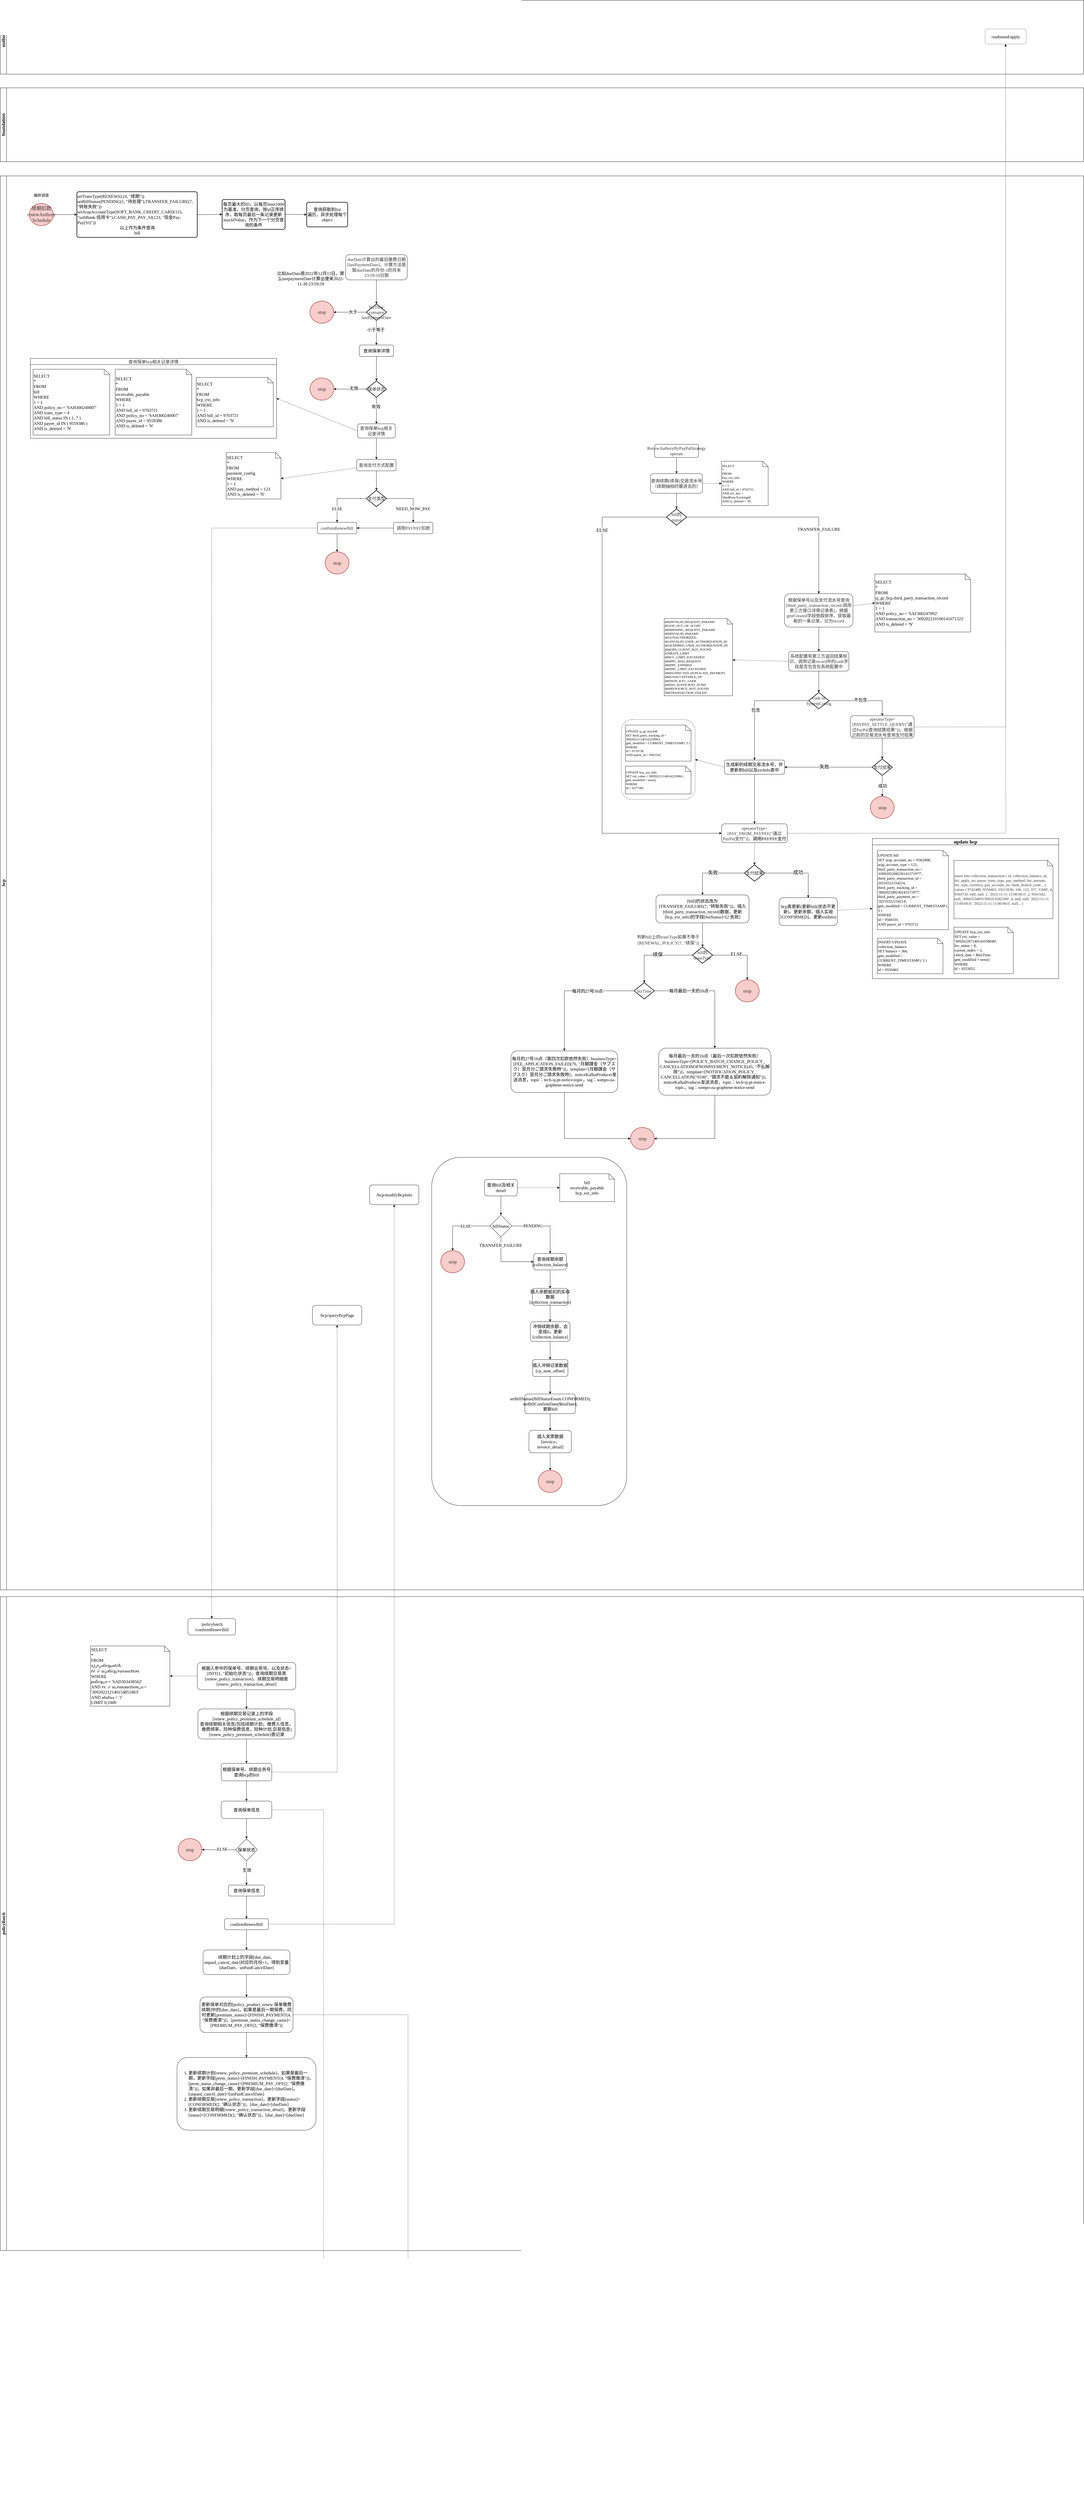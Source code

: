 <mxfile version="20.5.3" type="embed"><diagram name="Page-1" id="c7558073-3199-34d8-9f00-42111426c3f3"><mxGraphModel dx="1379" dy="752" grid="1" gridSize="10" guides="1" tooltips="1" connect="1" arrows="1" fold="1" page="1" pageScale="1" pageWidth="826" pageHeight="1169" background="none" math="0" shadow="0"><root><mxCell id="0"/><mxCell id="1" parent="0"/><UserObject label="bcp" id="98"><mxCell style="swimlane;horizontal=0;html=1;fontFamily=Lucida Console;verticalAlign=middle;fontSize=16;align=center;whiteSpace=wrap;" parent="1" vertex="1"><mxGeometry x="20" y="762" width="3960" height="5168" as="geometry"/></mxCell></UserObject><mxCell id="485" value="" style="rounded=1;whiteSpace=wrap;html=1;fontFamily=Lucida Console;fontSize=16;" vertex="1" parent="98"><mxGeometry x="1577" y="3587" width="713" height="1273" as="geometry"/></mxCell><mxCell id="226" style="edgeStyle=orthogonalEdgeStyle;rounded=0;orthogonalLoop=1;jettySize=auto;html=1;entryX=0;entryY=0.5;entryDx=0;entryDy=0;" parent="98" source="222" target="225" edge="1"><mxGeometry relative="1" as="geometry"/></mxCell><mxCell id="222" value="&lt;div class=&quot;mind-clipboard&quot; style=&quot;font-size: 16px;&quot;&gt;setTransType(RENEWAL(4, &quot;续期&quot;))&lt;div style=&quot;font-size: 16px;&quot;&gt;setBillStatus(PENDING(1, &quot;待处理&quot;),TRANSFER_FAILURE(7, &quot;转账失败&quot;))&lt;br style=&quot;font-size: 16px;&quot;&gt;&lt;/div&gt;&lt;div style=&quot;font-size: 16px;&quot;&gt;setArapAccountType(SOFT_BANK_CREDIT_CARD(115, &quot;softBank-信用卡&quot;),CASH_PAY_PAY_SJ(123, &quot;现金Pay-Pay(SJ)&quot;))&lt;br style=&quot;font-size: 16px;&quot;&gt;&lt;/div&gt;&lt;div style=&quot;text-align: center; font-size: 16px;&quot;&gt;以上作为条件查询&lt;/div&gt;&lt;div style=&quot;text-align: center; font-size: 16px;&quot;&gt;bill&lt;/div&gt;&lt;/div&gt;" style="rounded=1;whiteSpace=wrap;html=1;absoluteArcSize=1;arcSize=14;strokeWidth=2;fontFamily=Lucida Console;align=left;fontSize=16;" parent="98" vertex="1"><mxGeometry x="280" y="57.81" width="440" height="166.87" as="geometry"/></mxCell><mxCell id="224" value="&lt;span style=&quot;color: rgb(16, 18, 20); font-family: &amp;quot;PingFang SC&amp;quot;, &amp;quot;Segoe UI&amp;quot;, Arial, &amp;quot;Microsoft YaHei&amp;quot;, 微软雅黑, 宋体, &amp;quot;Malgun Gothic&amp;quot;, sans-serif; font-size: 14px; text-align: start; background-color: rgb(255, 255, 255);&quot;&gt;编排调度&lt;/span&gt;" style="text;html=1;strokeColor=none;fillColor=none;align=center;verticalAlign=middle;whiteSpace=wrap;rounded=0;" parent="98" vertex="1"><mxGeometry x="90" y="56" width="120" height="30" as="geometry"/></mxCell><mxCell id="280" value="" style="edgeStyle=orthogonalEdgeStyle;rounded=0;orthogonalLoop=1;jettySize=auto;html=1;" parent="98" source="225" target="227" edge="1"><mxGeometry relative="1" as="geometry"/></mxCell><mxCell id="225" value="&lt;div class=&quot;mind-clipboard&quot; style=&quot;font-size: 16px;&quot;&gt;&lt;div class=&quot;mind-clipboard&quot; style=&quot;font-size: 16px;&quot;&gt;每页最大的ID，以每页limit1000为基准，分页查询，按id正序排序，取每页最后一条记录更新maxIdValue，作为下一个分页查询的条件&lt;br style=&quot;font-size: 16px;&quot;&gt;&lt;/div&gt;&lt;/div&gt;" style="rounded=1;whiteSpace=wrap;html=1;absoluteArcSize=1;arcSize=14;strokeWidth=2;fontFamily=Lucida Console;fontSize=16;" parent="98" vertex="1"><mxGeometry x="811" y="86" width="230" height="109.25" as="geometry"/></mxCell><mxCell id="227" value="&lt;div class=&quot;mind-clipboard&quot; style=&quot;font-size: 16px;&quot;&gt;查询获取到list&lt;div style=&quot;font-size: 16px;&quot;&gt;遍历，异步处理每个object&lt;/div&gt;&lt;/div&gt;" style="rounded=1;whiteSpace=wrap;html=1;absoluteArcSize=1;arcSize=14;strokeWidth=2;fontFamily=Lucida Console;fontSize=16;" parent="98" vertex="1"><mxGeometry x="1120" y="96.25" width="150" height="90" as="geometry"/></mxCell><mxCell id="221" value="&lt;font color=&quot;#323232&quot;&gt;&lt;span style=&quot;background-color: rgba(255, 255, 255, 0.01);&quot;&gt;&lt;span style=&quot;font-size: 18px;&quot;&gt;续期扣款&lt;/span&gt;&lt;br&gt;&lt;span style=&quot;font-size: 18px;&quot;&gt;renewAuthory&lt;br&gt;Schedule&lt;/span&gt;&lt;br&gt;&lt;/span&gt;&lt;/font&gt;" style="strokeWidth=2;html=1;shape=mxgraph.flowchart.start_2;whiteSpace=wrap;fillColor=#f8cecc;strokeColor=#b85450;fontFamily=Lucida Console;" parent="98" vertex="1"><mxGeometry x="106.5" y="100.75" width="87" height="81" as="geometry"/></mxCell><mxCell id="223" style="edgeStyle=orthogonalEdgeStyle;rounded=0;orthogonalLoop=1;jettySize=auto;html=1;entryX=0;entryY=0.5;entryDx=0;entryDy=0;" parent="98" source="221" target="222" edge="1"><mxGeometry relative="1" as="geometry"/></mxCell><mxCell id="253" style="edgeStyle=orthogonalEdgeStyle;rounded=0;orthogonalLoop=1;jettySize=auto;html=1;entryX=0.5;entryY=0;entryDx=0;entryDy=0;entryPerimeter=0;fontFamily=Lucida Console;fontSize=16;" parent="98" source="251" target="252" edge="1"><mxGeometry relative="1" as="geometry"/></mxCell><mxCell id="251" value="&lt;span style=&quot;color: rgb(50, 50, 50); font-size: 16px; background-color: rgba(255, 255, 255, 0.01);&quot;&gt;dueDate计算出的最后缴费日期[lastPaymentDate]，计算方法是取dueDate的月份-1的月末23:59:59日期&lt;/span&gt;" style="rounded=1;whiteSpace=wrap;html=1;fontSize=16;fontFamily=Lucida Console;" parent="98" vertex="1"><mxGeometry x="1262.51" y="288" width="224.99" height="92" as="geometry"/></mxCell><mxCell id="255" style="edgeStyle=orthogonalEdgeStyle;rounded=0;orthogonalLoop=1;jettySize=auto;html=1;entryX=1;entryY=0.5;entryDx=0;entryDy=0;entryPerimeter=0;fontFamily=Lucida Console;fontSize=16;" parent="98" source="252" target="254" edge="1"><mxGeometry relative="1" as="geometry"/></mxCell><mxCell id="256" value="大于" style="edgeLabel;html=1;align=center;verticalAlign=middle;resizable=0;points=[];fontSize=16;fontFamily=Lucida Console;" parent="255" vertex="1" connectable="0"><mxGeometry x="-0.175" y="-1" relative="1" as="geometry"><mxPoint as="offset"/></mxGeometry></mxCell><mxCell id="264" style="edgeStyle=orthogonalEdgeStyle;rounded=0;orthogonalLoop=1;jettySize=auto;html=1;entryX=0.5;entryY=0;entryDx=0;entryDy=0;fontFamily=Lucida Console;fontSize=16;" parent="98" source="252" target="263" edge="1"><mxGeometry relative="1" as="geometry"/></mxCell><mxCell id="265" value="小于等于" style="edgeLabel;html=1;align=center;verticalAlign=middle;resizable=0;points=[];fontSize=16;fontFamily=Lucida Console;" parent="264" vertex="1" connectable="0"><mxGeometry x="-0.244" y="-2" relative="1" as="geometry"><mxPoint as="offset"/></mxGeometry></mxCell><mxCell id="252" value="&lt;span style=&quot;color: rgb(50, 50, 50); font-size: 16px; background-color: rgba(255, 255, 255, 0.01);&quot;&gt;bizTime comapre&lt;br style=&quot;font-size: 16px;&quot;&gt;&lt;/span&gt;&lt;span style=&quot;color: rgb(50, 50, 50); font-family: 微软雅黑; font-size: 16px; background-color: rgba(255, 255, 255, 0.01);&quot;&gt;lastPaymentDate&lt;/span&gt;&lt;span style=&quot;color: rgb(50, 50, 50); font-size: 16px; background-color: rgba(255, 255, 255, 0.01);&quot;&gt;&lt;br style=&quot;font-size: 16px;&quot;&gt;&lt;/span&gt;" style="strokeWidth=2;html=1;shape=mxgraph.flowchart.decision;whiteSpace=wrap;fontFamily=Lucida Console;fontSize=16;" parent="98" vertex="1"><mxGeometry x="1338.13" y="468" width="73.75" height="60" as="geometry"/></mxCell><mxCell id="254" value="&lt;font color=&quot;#323232&quot;&gt;&lt;span style=&quot;background-color: rgba(255, 255, 255, 0.01);&quot;&gt;&lt;span style=&quot;font-size: 18px;&quot;&gt;stop&lt;/span&gt;&lt;br&gt;&lt;/span&gt;&lt;/font&gt;" style="strokeWidth=2;html=1;shape=mxgraph.flowchart.start_2;whiteSpace=wrap;fillColor=#f8cecc;strokeColor=#b85450;fontFamily=Lucida Console;" parent="98" vertex="1"><mxGeometry x="1132" y="457.5" width="87" height="81" as="geometry"/></mxCell><mxCell id="262" value="比如dueDate是2022年12月12日，那么lastpaymentDate计算出便来2022-11-30 23:59:59" style="text;html=1;strokeColor=none;fillColor=none;align=center;verticalAlign=middle;whiteSpace=wrap;rounded=0;fontFamily=Lucida Console;fontSize=16;" parent="98" vertex="1"><mxGeometry x="1010" y="350" width="250" height="50" as="geometry"/></mxCell><mxCell id="292" style="edgeStyle=orthogonalEdgeStyle;rounded=0;orthogonalLoop=1;jettySize=auto;html=1;entryX=0.5;entryY=0;entryDx=0;entryDy=0;entryPerimeter=0;fontFamily=Lucida Console;fontSize=16;" parent="98" source="263" target="290" edge="1"><mxGeometry relative="1" as="geometry"/></mxCell><mxCell id="263" value="查询保单详情" style="rounded=1;whiteSpace=wrap;html=1;fontFamily=Lucida Console;fontSize=16;" parent="98" vertex="1"><mxGeometry x="1312.5" y="618" width="125" height="42" as="geometry"/></mxCell><mxCell id="272" style="rounded=0;orthogonalLoop=1;jettySize=auto;html=1;entryX=1;entryY=0.5;entryDx=0;entryDy=0;fontFamily=Lucida Console;fontSize=16;dashed=1;exitX=0;exitY=0.5;exitDx=0;exitDy=0;" parent="98" source="266" target="268" edge="1"><mxGeometry relative="1" as="geometry"/></mxCell><mxCell id="274" style="edgeStyle=none;rounded=0;orthogonalLoop=1;jettySize=auto;html=1;entryX=0.5;entryY=0;entryDx=0;entryDy=0;fontFamily=Lucida Console;fontSize=16;" parent="98" source="266" target="273" edge="1"><mxGeometry relative="1" as="geometry"/></mxCell><mxCell id="266" value="&lt;span style=&quot;color: rgb(50, 50, 50); font-family: 微软雅黑; background-color: rgba(255, 255, 255, 0.01);&quot;&gt;查询保单bcp相关记录详情&lt;/span&gt;" style="rounded=1;whiteSpace=wrap;html=1;fontFamily=Lucida Console;fontSize=16;" parent="98" vertex="1"><mxGeometry x="1306.26" y="906" width="137.49" height="52" as="geometry"/></mxCell><mxCell id="268" value="&lt;span style=&quot;color: rgb(50, 50, 50); font-family: 微软雅黑; font-weight: 400; background-color: rgba(255, 255, 255, 0.01);&quot;&gt;查询保单bcp相关记录详情&lt;/span&gt;" style="swimlane;whiteSpace=wrap;html=1;fontFamily=Lucida Console;fontSize=16;" parent="98" vertex="1"><mxGeometry x="110" y="667" width="900" height="292" as="geometry"/></mxCell><mxCell id="269" value="&lt;div class=&quot;mind-clipboard&quot;&gt;SELECT&lt;div&gt;&lt;/div&gt;*&lt;div&gt;&lt;/div&gt;FROM&lt;div&gt;&lt;/div&gt;bill &lt;div&gt;&lt;/div&gt;WHERE&lt;div&gt;&lt;/div&gt;1 = 1 &lt;div&gt;&lt;/div&gt;AND policy_no = 'SAH300240007' &lt;div&gt;&lt;/div&gt;AND trans_type = 4 &lt;div&gt;&lt;/div&gt;AND bill_status IN ( 1, 7 ) &lt;div&gt;&lt;/div&gt;AND payee_id IN ( 9559386 ) &lt;div&gt;&lt;/div&gt;AND is_deleted = 'N'&lt;/div&gt;" style="shape=note;size=20;whiteSpace=wrap;html=1;fontFamily=Lucida Console;fontSize=16;align=left;" parent="268" vertex="1"><mxGeometry x="10" y="39.5" width="280" height="240.5" as="geometry"/></mxCell><mxCell id="270" value="&lt;div class=&quot;mind-clipboard&quot;&gt;&lt;div class=&quot;mind-clipboard&quot;&gt;SELECT&lt;div&gt;&lt;/div&gt;*&lt;div&gt;&lt;/div&gt;FROM&lt;div&gt;&lt;/div&gt;receivable_payable &lt;div&gt;&lt;/div&gt;WHERE&lt;div&gt;&lt;/div&gt;1 = 1 &lt;div&gt;&lt;/div&gt;AND bill_id = 9703721 &lt;div&gt;&lt;/div&gt;AND policy_no = 'SAH300240007' &lt;div&gt;&lt;/div&gt;AND payee_id = 9559386&amp;nbsp;&amp;nbsp;&lt;div&gt;&lt;/div&gt;AND is_deleted = 'N'&lt;/div&gt;&lt;/div&gt;" style="shape=note;size=20;whiteSpace=wrap;html=1;fontFamily=Lucida Console;fontSize=16;align=left;" parent="268" vertex="1"><mxGeometry x="310" y="39.5" width="280" height="240.5" as="geometry"/></mxCell><mxCell id="271" value="&lt;div class=&quot;mind-clipboard&quot;&gt;&lt;div class=&quot;mind-clipboard&quot;&gt;SELECT&lt;div&gt;&lt;/div&gt;* &lt;div&gt;&lt;/div&gt;FROM&lt;div&gt;&lt;/div&gt;bcp_ext_info &lt;div&gt;&lt;/div&gt;WHERE&lt;div&gt;&lt;/div&gt;1 = 1 &lt;div&gt;&lt;/div&gt;AND bill_id = 9703721 &lt;div&gt;&lt;/div&gt;AND is_deleted = 'N'&lt;/div&gt;&lt;/div&gt;" style="shape=note;size=20;whiteSpace=wrap;html=1;fontFamily=Lucida Console;fontSize=16;align=left;" parent="268" vertex="1"><mxGeometry x="606" y="69.5" width="282" height="180.5" as="geometry"/></mxCell><mxCell id="276" style="edgeStyle=none;rounded=0;orthogonalLoop=1;jettySize=auto;html=1;entryX=0;entryY=0;entryDx=200;entryDy=95;entryPerimeter=0;dashed=1;fontFamily=Lucida Console;fontSize=16;" parent="98" source="273" target="275" edge="1"><mxGeometry relative="1" as="geometry"/></mxCell><mxCell id="279" style="edgeStyle=none;rounded=0;orthogonalLoop=1;jettySize=auto;html=1;fontFamily=Lucida Console;fontSize=16;" parent="98" source="273" target="277" edge="1"><mxGeometry relative="1" as="geometry"/></mxCell><mxCell id="273" value="&lt;font face=&quot;微软雅黑&quot; color=&quot;#323232&quot;&gt;&lt;span style=&quot;background-color: rgba(255, 255, 255, 0.01);&quot;&gt;查询支付方式配置&lt;/span&gt;&lt;/font&gt;" style="rounded=1;whiteSpace=wrap;html=1;fontFamily=Lucida Console;fontSize=16;" parent="98" vertex="1"><mxGeometry x="1303.14" y="1036" width="143.74" height="42" as="geometry"/></mxCell><mxCell id="275" value="&lt;div class=&quot;mind-clipboard&quot;&gt;SELECT&lt;div&gt;&lt;/div&gt;*&lt;div&gt;&lt;/div&gt;FROM&lt;div&gt;&lt;/div&gt;payment_config &lt;div&gt;&lt;/div&gt;WHERE&lt;div&gt;&lt;/div&gt;1 = 1 &lt;div&gt;&lt;/div&gt;AND pay_method = 123 &lt;div&gt;&lt;/div&gt;AND is_deleted = 'N'&lt;/div&gt;" style="shape=note;size=20;whiteSpace=wrap;html=1;fontFamily=Lucida Console;fontSize=16;align=left;" parent="98" vertex="1"><mxGeometry x="826" y="1011" width="200" height="170" as="geometry"/></mxCell><mxCell id="283" style="edgeStyle=orthogonalEdgeStyle;rounded=0;orthogonalLoop=1;jettySize=auto;html=1;entryX=0.5;entryY=0;entryDx=0;entryDy=0;" parent="98" source="277" target="281" edge="1"><mxGeometry relative="1" as="geometry"/></mxCell><mxCell id="284" value="&lt;font face=&quot;Lucida Console&quot; style=&quot;font-size: 16px;&quot;&gt;ELSE&lt;/font&gt;" style="edgeLabel;html=1;align=center;verticalAlign=middle;resizable=0;points=[];" parent="283" vertex="1" connectable="0"><mxGeometry x="-0.266" relative="1" as="geometry"><mxPoint x="-36" y="37" as="offset"/></mxGeometry></mxCell><mxCell id="285" style="edgeStyle=orthogonalEdgeStyle;rounded=0;orthogonalLoop=1;jettySize=auto;html=1;entryX=0.5;entryY=0;entryDx=0;entryDy=0;fontFamily=Lucida Console;fontSize=16;" parent="98" source="277" target="282" edge="1"><mxGeometry relative="1" as="geometry"/></mxCell><mxCell id="286" value="NEED_NOW_PAY" style="edgeLabel;html=1;align=center;verticalAlign=middle;resizable=0;points=[];fontSize=16;fontFamily=Lucida Console;" parent="285" vertex="1" connectable="0"><mxGeometry x="-0.327" y="1" relative="1" as="geometry"><mxPoint x="35" y="38" as="offset"/></mxGeometry></mxCell><mxCell id="277" value="&lt;span style=&quot;color: rgb(50, 50, 50); font-size: 16px; background-color: rgba(255, 255, 255, 0.01);&quot;&gt;支付类型&lt;br style=&quot;font-size: 16px;&quot;&gt;&lt;/span&gt;" style="strokeWidth=2;html=1;shape=mxgraph.flowchart.decision;whiteSpace=wrap;fontFamily=Lucida Console;fontSize=16;" parent="98" vertex="1"><mxGeometry x="1338.14" y="1149" width="73.75" height="60" as="geometry"/></mxCell><mxCell id="289" style="edgeStyle=orthogonalEdgeStyle;rounded=0;orthogonalLoop=1;jettySize=auto;html=1;entryX=0.5;entryY=0;entryDx=0;entryDy=0;entryPerimeter=0;fontFamily=Lucida Console;fontSize=16;" parent="98" source="281" target="288" edge="1"><mxGeometry relative="1" as="geometry"/></mxCell><mxCell id="281" value="&lt;span style=&quot;color: rgb(50, 50, 50); font-family: 微软雅黑; background-color: rgba(255, 255, 255, 0.01);&quot;&gt;confirmRenewBill&lt;/span&gt;" style="rounded=1;whiteSpace=wrap;html=1;fontFamily=Lucida Console;fontSize=16;" parent="98" vertex="1"><mxGeometry x="1159.4" y="1266" width="143.74" height="42" as="geometry"/></mxCell><mxCell id="287" style="edgeStyle=orthogonalEdgeStyle;rounded=0;orthogonalLoop=1;jettySize=auto;html=1;entryX=1;entryY=0.5;entryDx=0;entryDy=0;fontFamily=Lucida Console;fontSize=16;" parent="98" source="282" target="281" edge="1"><mxGeometry relative="1" as="geometry"/></mxCell><mxCell id="282" value="&lt;font face=&quot;微软雅黑&quot; color=&quot;#323232&quot;&gt;&lt;span style=&quot;background-color: rgba(255, 255, 255, 0.01);&quot;&gt;调用PAYPAY扣款&lt;/span&gt;&lt;/font&gt;" style="rounded=1;whiteSpace=wrap;html=1;fontFamily=Lucida Console;fontSize=16;" parent="98" vertex="1"><mxGeometry x="1437.5" y="1266" width="143.74" height="42" as="geometry"/></mxCell><mxCell id="288" value="&lt;font color=&quot;#323232&quot;&gt;&lt;span style=&quot;background-color: rgba(255, 255, 255, 0.01);&quot;&gt;&lt;span style=&quot;font-size: 18px;&quot;&gt;stop&lt;/span&gt;&lt;br&gt;&lt;/span&gt;&lt;/font&gt;" style="strokeWidth=2;html=1;shape=mxgraph.flowchart.start_2;whiteSpace=wrap;fillColor=#f8cecc;strokeColor=#b85450;fontFamily=Lucida Console;" parent="98" vertex="1"><mxGeometry x="1187.77" y="1374" width="87" height="81" as="geometry"/></mxCell><mxCell id="291" style="edgeStyle=orthogonalEdgeStyle;rounded=0;orthogonalLoop=1;jettySize=auto;html=1;entryX=0.5;entryY=0;entryDx=0;entryDy=0;fontFamily=Lucida Console;fontSize=16;" parent="98" source="290" target="266" edge="1"><mxGeometry relative="1" as="geometry"/></mxCell><mxCell id="296" value="有效" style="edgeLabel;html=1;align=center;verticalAlign=middle;resizable=0;points=[];fontSize=16;fontFamily=Lucida Console;" parent="291" vertex="1" connectable="0"><mxGeometry x="-0.319" y="-2" relative="1" as="geometry"><mxPoint y="1" as="offset"/></mxGeometry></mxCell><mxCell id="297" style="edgeStyle=orthogonalEdgeStyle;rounded=0;orthogonalLoop=1;jettySize=auto;html=1;entryX=1;entryY=0.5;entryDx=0;entryDy=0;entryPerimeter=0;fontFamily=Lucida Console;fontSize=16;" parent="98" source="290" target="293" edge="1"><mxGeometry relative="1" as="geometry"/></mxCell><mxCell id="298" value="无效" style="edgeLabel;html=1;align=center;verticalAlign=middle;resizable=0;points=[];fontSize=16;fontFamily=Lucida Console;" parent="297" vertex="1" connectable="0"><mxGeometry x="-0.231" y="-3" relative="1" as="geometry"><mxPoint as="offset"/></mxGeometry></mxCell><mxCell id="290" value="&lt;span style=&quot;color: rgb(50, 50, 50); font-size: 16px; background-color: rgba(255, 255, 255, 0.01);&quot;&gt;保单状态&lt;/span&gt;&lt;span style=&quot;color: rgb(50, 50, 50); font-size: 16px; background-color: rgba(255, 255, 255, 0.01);&quot;&gt;&lt;br style=&quot;font-size: 16px;&quot;&gt;&lt;/span&gt;" style="strokeWidth=2;html=1;shape=mxgraph.flowchart.decision;whiteSpace=wrap;fontFamily=Lucida Console;fontSize=16;" parent="98" vertex="1"><mxGeometry x="1338.13" y="749" width="73.75" height="60" as="geometry"/></mxCell><mxCell id="293" value="&lt;font color=&quot;#323232&quot;&gt;&lt;span style=&quot;background-color: rgba(255, 255, 255, 0.01);&quot;&gt;&lt;span style=&quot;font-size: 18px;&quot;&gt;stop&lt;/span&gt;&lt;br&gt;&lt;/span&gt;&lt;/font&gt;" style="strokeWidth=2;html=1;shape=mxgraph.flowchart.start_2;whiteSpace=wrap;fillColor=#f8cecc;strokeColor=#b85450;fontFamily=Lucida Console;" parent="98" vertex="1"><mxGeometry x="1132" y="738.5" width="87" height="81" as="geometry"/></mxCell><mxCell id="303" style="edgeStyle=orthogonalEdgeStyle;rounded=0;orthogonalLoop=1;jettySize=auto;html=1;entryX=0.5;entryY=0;entryDx=0;entryDy=0;entryPerimeter=0;fontFamily=Lucida Console;fontSize=16;" parent="98" source="299" target="302" edge="1"><mxGeometry relative="1" as="geometry"/></mxCell><mxCell id="350" style="edgeStyle=none;rounded=0;orthogonalLoop=1;jettySize=auto;html=1;exitX=1;exitY=0.5;exitDx=0;exitDy=0;entryX=0;entryY=0.5;entryDx=0;entryDy=0;entryPerimeter=0;dashed=1;" parent="98" source="299" target="348" edge="1"><mxGeometry relative="1" as="geometry"/></mxCell><mxCell id="299" value="&lt;span style=&quot;color: rgb(50, 50, 50); font-family: 微软雅黑; background-color: rgba(255, 255, 255, 0.01);&quot;&gt;查询续期(续保)交易流水号（续期抽档时塞进去的）&lt;/span&gt;" style="rounded=1;html=1;fontFamily=Lucida Console;fontSize=16;whiteSpace=wrap;" parent="98" vertex="1"><mxGeometry x="2377" y="1088" width="190" height="72" as="geometry"/></mxCell><mxCell id="307" style="edgeStyle=orthogonalEdgeStyle;rounded=0;orthogonalLoop=1;jettySize=auto;html=1;entryX=0.5;entryY=0;entryDx=0;entryDy=0;fontFamily=Lucida Console;fontSize=16;" parent="98" source="302" target="317" edge="1"><mxGeometry relative="1" as="geometry"><mxPoint x="2692" y="1387" as="targetPoint"/></mxGeometry></mxCell><mxCell id="309" value="TRANSFER_FAILURE" style="edgeLabel;html=1;align=center;verticalAlign=middle;resizable=0;points=[];fontSize=16;fontFamily=Lucida Console;" parent="307" vertex="1" connectable="0"><mxGeometry x="0.381" relative="1" as="geometry"><mxPoint as="offset"/></mxGeometry></mxCell><mxCell id="402" style="edgeStyle=orthogonalEdgeStyle;rounded=0;orthogonalLoop=1;jettySize=auto;html=1;entryX=0;entryY=0.5;entryDx=0;entryDy=0;fontFamily=Lucida Console;fontSize=18;" parent="98" source="302" target="362" edge="1"><mxGeometry relative="1" as="geometry"><Array as="points"><mxPoint x="2200" y="1247"/><mxPoint x="2200" y="2403"/></Array></mxGeometry></mxCell><mxCell id="403" value="ELSE" style="edgeLabel;html=1;align=center;verticalAlign=middle;resizable=0;points=[];fontSize=18;fontFamily=Lucida Console;" parent="402" vertex="1" connectable="0"><mxGeometry x="-0.708" y="-2" relative="1" as="geometry"><mxPoint x="2" y="16" as="offset"/></mxGeometry></mxCell><mxCell id="302" value="&lt;span style=&quot;color: rgb(50, 50, 50); font-size: 16px; background-color: rgba(255, 255, 255, 0.01);&quot;&gt;bill的status&lt;br style=&quot;font-size: 16px;&quot;&gt;&lt;/span&gt;" style="strokeWidth=2;html=1;shape=mxgraph.flowchart.decision;whiteSpace=wrap;fontFamily=Lucida Console;fontSize=16;" parent="98" vertex="1"><mxGeometry x="2435.12" y="1217" width="73.75" height="60" as="geometry"/></mxCell><mxCell id="323" style="edgeStyle=none;rounded=0;orthogonalLoop=1;jettySize=auto;html=1;entryX=0.5;entryY=0;entryDx=0;entryDy=0;fontFamily=Lucida Console;fontSize=16;" parent="98" source="317" target="318" edge="1"><mxGeometry relative="1" as="geometry"/></mxCell><mxCell id="328" style="edgeStyle=none;rounded=0;orthogonalLoop=1;jettySize=auto;html=1;entryX=0;entryY=0.5;entryDx=0;entryDy=0;entryPerimeter=0;dashed=1;fontFamily=Lucida Console;fontSize=16;" parent="98" source="317" target="327" edge="1"><mxGeometry relative="1" as="geometry"/></mxCell><mxCell id="317" value="&lt;span style=&quot;color: rgb(50, 50, 50); font-family: 微软雅黑; background-color: rgba(255, 255, 255, 0.01);&quot;&gt;根据保单号以及支付流水号查询[third_party_transaction_record 调用第三方接口详情记录表]，根据gmtCreated字段倒叙排序，获取最新的一条记录，记为record&lt;/span&gt;" style="rounded=1;whiteSpace=wrap;html=1;fontFamily=Lucida Console;fontSize=16;" parent="98" vertex="1"><mxGeometry x="2867" y="1527" width="250" height="122" as="geometry"/></mxCell><mxCell id="329" style="edgeStyle=none;rounded=0;orthogonalLoop=1;jettySize=auto;html=1;entryX=0;entryY=0;entryDx=250;entryDy=151;entryPerimeter=0;dashed=1;fontFamily=Lucida Console;fontSize=16;exitX=0;exitY=0.5;exitDx=0;exitDy=0;" parent="98" source="318" target="324" edge="1"><mxGeometry relative="1" as="geometry"/></mxCell><mxCell id="331" style="edgeStyle=none;rounded=0;orthogonalLoop=1;jettySize=auto;html=1;entryX=0.5;entryY=0;entryDx=0;entryDy=0;entryPerimeter=0;fontFamily=Lucida Console;fontSize=16;" parent="98" source="318" target="330" edge="1"><mxGeometry relative="1" as="geometry"/></mxCell><mxCell id="318" value="&lt;span style=&quot;color: rgb(50, 50, 50); font-family: 微软雅黑; background-color: rgba(255, 255, 255, 0.01);&quot;&gt;系统配置有第三方返回结果标识，调用记录record中的code字段是否包含在系统配置中&lt;/span&gt;" style="rounded=1;whiteSpace=wrap;html=1;fontFamily=Verdana;fontSize=16;" parent="98" vertex="1"><mxGeometry x="2882" y="1738" width="220" height="72" as="geometry"/></mxCell><mxCell id="324" value="&lt;div style=&quot;font-size: 12px;&quot;&gt;400|INVALID_REQUEST_PARAMS&lt;/div&gt;&lt;div style=&quot;font-size: 12px;&quot;&gt;401|OP_OUT_OF_SCOPE&lt;/div&gt;&lt;div style=&quot;font-size: 12px;&quot;&gt;400|MISSING_REQUEST_PARAMS&lt;/div&gt;&lt;div style=&quot;font-size: 12px;&quot;&gt;400|INVALID_PARAMS&lt;/div&gt;&lt;div style=&quot;font-size: 12px;&quot;&gt;401|UNAUTHORIZED&lt;/div&gt;&lt;div style=&quot;font-size: 12px;&quot;&gt;401|INVALID_USER_AUTHORIZATION_ID&lt;/div&gt;&lt;div style=&quot;font-size: 12px;&quot;&gt;401|EXPIRED_USER_AUTHORIZATION_ID&lt;/div&gt;&lt;div style=&quot;font-size: 12px;&quot;&gt;404|OPA_CLIENT_NOT_FOUND&lt;/div&gt;&lt;div style=&quot;font-size: 12px;&quot;&gt;429|RATE_LIMIT&lt;/div&gt;&lt;div style=&quot;font-size: 12px;&quot;&gt;400|CC_LIMIT_EXCEEDED&lt;/div&gt;&lt;div style=&quot;font-size: 12px;&quot;&gt;400|PPC_BAD_REQUEST&lt;/div&gt;&lt;div style=&quot;font-size: 12px;&quot;&gt;400|PPC_EXPIRED&lt;/div&gt;&lt;div style=&quot;font-size: 12px;&quot;&gt;400|PPC_LIMIT_EXCEEDED&lt;/div&gt;&lt;div style=&quot;font-size: 12px;&quot;&gt;400|SUSPECTED_DUPLICATE_PAYMENT&lt;/div&gt;&lt;div style=&quot;font-size: 12px;&quot;&gt;400|UNACCEPTABLE_OP&lt;/div&gt;&lt;div style=&quot;font-size: 12px;&quot;&gt;400|NON_KYC_USER&lt;/div&gt;&lt;div style=&quot;font-size: 12px;&quot;&gt;400|NO_SUFFICIENT_FUND&lt;/div&gt;&lt;div style=&quot;font-size: 12px;&quot;&gt;404|RESOURCE_NOT_FOUND&lt;/div&gt;&lt;div style=&quot;font-size: 12px;&quot;&gt;500|TRANSACTION_FAILED&lt;/div&gt;" style="shape=note;size=20;whiteSpace=wrap;html=1;fontSize=12;fontFamily=Lucida Console;align=left;" parent="98" vertex="1"><mxGeometry x="2427" y="1618" width="250" height="282" as="geometry"/></mxCell><mxCell id="327" value="&lt;div class=&quot;mind-clipboard&quot;&gt;&lt;div class=&quot;mind-clipboard&quot;&gt;SELECT&lt;div&gt;&lt;/div&gt;* &lt;div&gt;&lt;/div&gt;FROM&lt;div&gt;&lt;/div&gt;sj_gr_bcp.third_party_transaction_record &lt;div&gt;&lt;/div&gt;WHERE&lt;div&gt;&lt;/div&gt;1 = 1 &lt;div&gt;&lt;/div&gt;AND policy_no = 'SAF300247092' &lt;div&gt;&lt;/div&gt;AND transaction_no = '309202210100141671321' &lt;div&gt;&lt;/div&gt;AND is_deleted = 'N'&lt;/div&gt;&lt;/div&gt;" style="shape=note;size=20;whiteSpace=wrap;html=1;fontFamily=Verdana;fontSize=16;align=left;" parent="98" vertex="1"><mxGeometry x="3197" y="1455" width="350" height="212" as="geometry"/></mxCell><mxCell id="336" style="edgeStyle=orthogonalEdgeStyle;rounded=0;orthogonalLoop=1;jettySize=auto;html=1;fontFamily=Lucida Console;fontSize=16;entryX=0.5;entryY=0;entryDx=0;entryDy=0;" parent="98" source="330" target="332" edge="1"><mxGeometry relative="1" as="geometry"><mxPoint x="2753.75" y="1918" as="targetPoint"/></mxGeometry></mxCell><mxCell id="337" value="包含" style="edgeLabel;html=1;align=center;verticalAlign=middle;resizable=0;points=[];fontSize=16;fontFamily=Lucida Console;" parent="336" vertex="1" connectable="0"><mxGeometry x="0.091" y="-6" relative="1" as="geometry"><mxPoint x="10" y="5" as="offset"/></mxGeometry></mxCell><mxCell id="341" style="edgeStyle=orthogonalEdgeStyle;rounded=0;orthogonalLoop=1;jettySize=auto;html=1;entryX=0.5;entryY=0;entryDx=0;entryDy=0;fontFamily=Lucida Console;fontSize=16;exitX=1;exitY=0.5;exitDx=0;exitDy=0;exitPerimeter=0;" parent="98" source="330" target="339" edge="1"><mxGeometry relative="1" as="geometry"/></mxCell><mxCell id="342" value="不包含" style="edgeLabel;html=1;align=center;verticalAlign=middle;resizable=0;points=[];fontSize=16;fontFamily=Lucida Console;" parent="341" vertex="1" connectable="0"><mxGeometry x="-0.16" y="3" relative="1" as="geometry"><mxPoint x="10" as="offset"/></mxGeometry></mxCell><mxCell id="330" value="&lt;span style=&quot;color: rgb(50, 50, 50); font-size: 16px; background-color: rgba(255, 255, 255, 0.01);&quot;&gt;code in&lt;br&gt;SystemConfig&lt;br style=&quot;font-size: 16px;&quot;&gt;&lt;/span&gt;" style="strokeWidth=2;html=1;shape=mxgraph.flowchart.decision;whiteSpace=wrap;fontFamily=Lucida Console;fontSize=16;" parent="98" vertex="1"><mxGeometry x="2955.12" y="1888" width="73.75" height="60" as="geometry"/></mxCell><mxCell id="347" style="rounded=0;orthogonalLoop=1;jettySize=auto;html=1;exitX=0;exitY=0.5;exitDx=0;exitDy=0;entryX=1;entryY=0.5;entryDx=0;entryDy=0;dashed=1;" parent="98" source="332" target="344" edge="1"><mxGeometry relative="1" as="geometry"/></mxCell><mxCell id="358" style="edgeStyle=orthogonalEdgeStyle;rounded=0;orthogonalLoop=1;jettySize=auto;html=1;entryX=0.5;entryY=0;entryDx=0;entryDy=0;entryPerimeter=0;fontFamily=Lucida Console;fontSize=16;" parent="98" source="339" target="356" edge="1"><mxGeometry relative="1" as="geometry"/></mxCell><mxCell id="339" value="&lt;div class=&quot;mind-clipboard&quot;&gt;&lt;/div&gt;&lt;span style=&quot;color: rgb(50, 50, 50); font-family: 微软雅黑; background-color: rgba(255, 255, 255, 0.01);&quot;&gt;operatorType=[&lt;/span&gt;&lt;font face=&quot;微软雅黑&quot; color=&quot;#323232&quot;&gt;PAYPAY_SETTLE_QUERY(&quot;通过PayPal查询结算结果&quot;)&lt;/font&gt;&lt;span style=&quot;background-color: rgba(255, 255, 255, 0.01); color: rgb(50, 50, 50); font-family: 微软雅黑;&quot;&gt;]，&lt;/span&gt;&lt;span style=&quot;color: rgb(50, 50, 50); font-family: 微软雅黑; background-color: rgba(255, 255, 255, 0.01);&quot;&gt;根据之前的交易流水号查询支付结果&lt;/span&gt;&lt;font face=&quot;微软雅黑&quot; color=&quot;#323232&quot;&gt;&lt;br&gt;&lt;/font&gt;" style="rounded=1;whiteSpace=wrap;html=1;fontFamily=Verdana;fontSize=16;" parent="98" vertex="1"><mxGeometry x="3107.51" y="1973" width="233" height="82" as="geometry"/></mxCell><mxCell id="344" value="" style="rounded=1;whiteSpace=wrap;html=1;dashed=1;" parent="98" vertex="1"><mxGeometry x="2270" y="1987" width="270" height="292" as="geometry"/></mxCell><mxCell id="345" value="&lt;div style=&quot;font-size: 12px;&quot;&gt;&lt;div class=&quot;mind-clipboard&quot;&gt;UPDATE sj_gr_bcp.bill &lt;div&gt;&lt;/div&gt;SET third_party_tracking_id = 309202211140142259961,&lt;div&gt;&lt;/div&gt;gmt_modified = CURRENT_TIMESTAMP ( 3 ) &lt;div&gt;&lt;/div&gt;WHERE&lt;div&gt;&lt;/div&gt;id = 9710738 &lt;div&gt;&lt;/div&gt;AND payee_id = 9561542&lt;/div&gt;&lt;/div&gt;" style="shape=note;size=20;whiteSpace=wrap;html=1;fontSize=12;fontFamily=Lucida Console;align=left;" parent="98" vertex="1"><mxGeometry x="2285" y="2007" width="240" height="132" as="geometry"/></mxCell><mxCell id="346" value="&lt;div style=&quot;font-size: 12px;&quot;&gt;&lt;div class=&quot;mind-clipboard&quot;&gt;&lt;div class=&quot;mind-clipboard&quot;&gt;UPDATE bcp_ext_info &lt;div&gt;&lt;/div&gt;SET ext_value = 309202211140142259961,&lt;div&gt;&lt;/div&gt;gmt_modified = now() &lt;div&gt;&lt;/div&gt;WHERE&lt;div&gt;&lt;/div&gt;id = 9277382&lt;/div&gt;&lt;/div&gt;&lt;/div&gt;" style="shape=note;size=20;whiteSpace=wrap;html=1;fontSize=12;fontFamily=Lucida Console;align=left;" parent="98" vertex="1"><mxGeometry x="2285" y="2157" width="240" height="102" as="geometry"/></mxCell><mxCell id="348" value="&lt;div style=&quot;font-size: 12px;&quot;&gt;&lt;div class=&quot;mind-clipboard&quot;&gt;&lt;div class=&quot;mind-clipboard&quot;&gt;SELECT&lt;div&gt;&lt;/div&gt;* &lt;div&gt;&lt;/div&gt;FROM&lt;div&gt;&lt;/div&gt;bcp_ext_info &lt;div&gt;&lt;/div&gt;WHERE&lt;div&gt;&lt;/div&gt;1 = 1 &lt;div&gt;&lt;/div&gt;AND bill_id = 9703721 &lt;div&gt;&lt;/div&gt;AND ext_key = 'thirdPartyTrackingId' &lt;div&gt;&lt;/div&gt;AND is_deleted = 'N';&lt;/div&gt;&lt;/div&gt;&lt;/div&gt;" style="shape=note;size=20;whiteSpace=wrap;html=1;fontSize=12;fontFamily=Lucida Console;align=left;" parent="98" vertex="1"><mxGeometry x="2637" y="1043" width="170" height="162" as="geometry"/></mxCell><mxCell id="360" style="edgeStyle=orthogonalEdgeStyle;rounded=0;orthogonalLoop=1;jettySize=auto;html=1;exitX=0.5;exitY=1;exitDx=0;exitDy=0;exitPerimeter=0;entryX=0.5;entryY=0;entryDx=0;entryDy=0;entryPerimeter=0;fontFamily=Lucida Console;fontSize=16;" parent="98" source="356" target="359" edge="1"><mxGeometry relative="1" as="geometry"/></mxCell><mxCell id="361" value="成功" style="edgeLabel;html=1;align=center;verticalAlign=middle;resizable=0;points=[];fontSize=16;fontFamily=Lucida Console;" parent="360" vertex="1" connectable="0"><mxGeometry x="0.224" y="1" relative="1" as="geometry"><mxPoint y="-9" as="offset"/></mxGeometry></mxCell><mxCell id="368" style="edgeStyle=orthogonalEdgeStyle;rounded=0;orthogonalLoop=1;jettySize=auto;html=1;exitX=0;exitY=0.5;exitDx=0;exitDy=0;exitPerimeter=0;entryX=1;entryY=0.5;entryDx=0;entryDy=0;fontFamily=Lucida Console;fontSize=18;" parent="98" source="356" target="332" edge="1"><mxGeometry relative="1" as="geometry"/></mxCell><mxCell id="369" value="失败" style="edgeLabel;html=1;align=center;verticalAlign=middle;resizable=0;points=[];fontSize=18;fontFamily=Lucida Console;" parent="368" vertex="1" connectable="0"><mxGeometry x="0.138" y="-5" relative="1" as="geometry"><mxPoint x="7" y="4" as="offset"/></mxGeometry></mxCell><mxCell id="356" value="&lt;span style=&quot;color: rgb(50, 50, 50); font-size: 16px; background-color: rgba(255, 255, 255, 0.01);&quot;&gt;支付结果&lt;br style=&quot;font-size: 16px;&quot;&gt;&lt;/span&gt;" style="strokeWidth=2;html=1;shape=mxgraph.flowchart.decision;whiteSpace=wrap;fontFamily=Lucida Console;fontSize=16;" parent="98" vertex="1"><mxGeometry x="3187.13" y="2131" width="73.75" height="60" as="geometry"/></mxCell><mxCell id="359" value="&lt;font color=&quot;#323232&quot;&gt;&lt;span style=&quot;background-color: rgba(255, 255, 255, 0.01);&quot;&gt;&lt;span style=&quot;font-size: 18px;&quot;&gt;stop&lt;/span&gt;&lt;br&gt;&lt;/span&gt;&lt;/font&gt;" style="strokeWidth=2;html=1;shape=mxgraph.flowchart.start_2;whiteSpace=wrap;fillColor=#f8cecc;strokeColor=#b85450;fontFamily=Lucida Console;" parent="98" vertex="1"><mxGeometry x="3180.51" y="2268" width="87" height="81" as="geometry"/></mxCell><mxCell id="375" style="edgeStyle=orthogonalEdgeStyle;rounded=0;orthogonalLoop=1;jettySize=auto;html=1;entryX=0.5;entryY=0;entryDx=0;entryDy=0;entryPerimeter=0;dashed=1;fontFamily=Lucida Console;fontSize=18;" parent="98" source="362" target="374" edge="1"><mxGeometry relative="1" as="geometry"/></mxCell><mxCell id="362" value="&lt;span style=&quot;color: rgb(50, 50, 50); font-family: 微软雅黑; background-color: rgba(255, 255, 255, 0.01);&quot;&gt;operatorType=[&lt;/span&gt;&lt;span style=&quot;background-color: rgba(255, 255, 255, 0.01);&quot;&gt;&lt;font face=&quot;微软雅黑&quot; color=&quot;#323232&quot;&gt;PAY_FROM_PAYPAY(&quot;通过PayPal支付&quot;)]，&lt;/font&gt;&lt;/span&gt;调用PAYPAY支付" style="rounded=1;whiteSpace=wrap;html=1;fontFamily=Verdana;fontSize=16;" parent="98" vertex="1"><mxGeometry x="2637" y="2368" width="240" height="69" as="geometry"/></mxCell><mxCell id="372" style="edgeStyle=orthogonalEdgeStyle;rounded=0;orthogonalLoop=1;jettySize=auto;html=1;exitX=0.5;exitY=1;exitDx=0;exitDy=0;fontFamily=Lucida Console;fontSize=18;" parent="98" source="332" target="362" edge="1"><mxGeometry relative="1" as="geometry"/></mxCell><mxCell id="332" value="&lt;div class=&quot;mind-clipboard&quot;&gt;&lt;span style=&quot;font-size: inherit;&quot;&gt;生成新的续期交易流水号，并更新到bill以及extInfo表中&lt;/span&gt;&lt;br&gt;&lt;/div&gt;" style="rounded=1;whiteSpace=wrap;html=1;fontFamily=Verdana;fontSize=16;" parent="98" vertex="1"><mxGeometry x="2647" y="2135" width="220" height="52" as="geometry"/></mxCell><mxCell id="378" style="edgeStyle=orthogonalEdgeStyle;rounded=0;orthogonalLoop=1;jettySize=auto;html=1;exitX=0;exitY=0.5;exitDx=0;exitDy=0;exitPerimeter=0;entryX=0.5;entryY=0;entryDx=0;entryDy=0;fontFamily=Lucida Console;fontSize=18;" parent="98" source="374" target="376" edge="1"><mxGeometry relative="1" as="geometry"/></mxCell><mxCell id="380" value="失败" style="edgeLabel;html=1;align=center;verticalAlign=middle;resizable=0;points=[];fontSize=18;fontFamily=Lucida Console;" parent="378" vertex="1" connectable="0"><mxGeometry x="0.046" y="-1" relative="1" as="geometry"><mxPoint x="7" as="offset"/></mxGeometry></mxCell><mxCell id="379" style="edgeStyle=orthogonalEdgeStyle;rounded=0;orthogonalLoop=1;jettySize=auto;html=1;exitX=1;exitY=0.5;exitDx=0;exitDy=0;exitPerimeter=0;entryX=0.5;entryY=0;entryDx=0;entryDy=0;fontFamily=Lucida Console;fontSize=18;" parent="98" source="374" target="382" edge="1"><mxGeometry relative="1" as="geometry"><mxPoint x="2987" y="2628" as="targetPoint"/></mxGeometry></mxCell><mxCell id="381" value="成功" style="edgeLabel;html=1;align=center;verticalAlign=middle;resizable=0;points=[];fontSize=18;fontFamily=Lucida Console;" parent="379" vertex="1" connectable="0"><mxGeometry x="-0.025" y="2" relative="1" as="geometry"><mxPoint as="offset"/></mxGeometry></mxCell><mxCell id="374" value="&lt;span style=&quot;color: rgb(50, 50, 50); font-size: 16px; background-color: rgba(255, 255, 255, 0.01);&quot;&gt;支付结果&lt;br style=&quot;font-size: 16px;&quot;&gt;&lt;/span&gt;" style="strokeWidth=2;html=1;shape=mxgraph.flowchart.decision;whiteSpace=wrap;fontFamily=Lucida Console;fontSize=16;" parent="98" vertex="1"><mxGeometry x="2720.12" y="2518" width="73.75" height="60" as="geometry"/></mxCell><mxCell id="384" style="edgeStyle=orthogonalEdgeStyle;rounded=0;orthogonalLoop=1;jettySize=auto;html=1;entryX=0.5;entryY=0;entryDx=0;entryDy=0;entryPerimeter=0;fontFamily=Lucida Console;fontSize=18;" parent="98" source="376" target="383" edge="1"><mxGeometry relative="1" as="geometry"/></mxCell><mxCell id="376" value="&lt;div class=&quot;mind-clipboard&quot;&gt;&lt;font&gt;[bill]的状态改为&lt;br&gt;[TRANSFER_FAILURE(7, &quot;转账失败&quot;)]，插入[third_party_transaction_record]数据，更新[bcp_ext_info]的字段[feeStatus]=[2 失败]&lt;/font&gt;&lt;br&gt;&lt;/div&gt;" style="rounded=1;whiteSpace=wrap;html=1;fontFamily=Lucida Console;fontSize=16;" parent="98" vertex="1"><mxGeometry x="2397" y="2628" width="340" height="102" as="geometry"/></mxCell><mxCell id="409" style="rounded=0;orthogonalLoop=1;jettySize=auto;html=1;entryX=0;entryY=0.5;entryDx=0;entryDy=0;fontFamily=Lucida Console;fontSize=14;dashed=1;" parent="98" source="382" target="404" edge="1"><mxGeometry relative="1" as="geometry"/></mxCell><mxCell id="382" value="&lt;div class=&quot;mind-clipboard&quot;&gt;bcp表更新(更新bill(状态不更新)、更新余额、插入实收[CONFIRMED]、更新extInfo)&lt;br&gt;&lt;/div&gt;" style="rounded=1;whiteSpace=wrap;html=1;fontFamily=Lucida Console;fontSize=16;" parent="98" vertex="1"><mxGeometry x="2847" y="2638" width="213" height="102" as="geometry"/></mxCell><mxCell id="386" style="edgeStyle=orthogonalEdgeStyle;rounded=0;orthogonalLoop=1;jettySize=auto;html=1;entryX=0.5;entryY=0;entryDx=0;entryDy=0;entryPerimeter=0;fontFamily=Lucida Console;fontSize=18;" parent="98" source="383" target="385" edge="1"><mxGeometry relative="1" as="geometry"/></mxCell><mxCell id="387" value="ELSE" style="edgeLabel;html=1;align=center;verticalAlign=middle;resizable=0;points=[];fontSize=18;fontFamily=Lucida Console;" parent="386" vertex="1" connectable="0"><mxGeometry x="-0.196" y="4" relative="1" as="geometry"><mxPoint as="offset"/></mxGeometry></mxCell><mxCell id="391" style="edgeStyle=orthogonalEdgeStyle;rounded=0;orthogonalLoop=1;jettySize=auto;html=1;entryX=0.5;entryY=0;entryDx=0;entryDy=0;entryPerimeter=0;fontFamily=Lucida Console;fontSize=18;" parent="98" source="383" target="390" edge="1"><mxGeometry relative="1" as="geometry"/></mxCell><mxCell id="392" value="续保" style="edgeLabel;html=1;align=center;verticalAlign=middle;resizable=0;points=[];fontSize=18;fontFamily=Lucida Console;" parent="391" vertex="1" connectable="0"><mxGeometry x="-0.081" y="-2" relative="1" as="geometry"><mxPoint as="offset"/></mxGeometry></mxCell><mxCell id="383" value="&lt;span style=&quot;color: rgb(50, 50, 50); font-size: 16px; background-color: rgba(255, 255, 255, 0.01);&quot;&gt;bill的transType&lt;br style=&quot;font-size: 16px;&quot;&gt;&lt;/span&gt;" style="strokeWidth=2;html=1;shape=mxgraph.flowchart.decision;whiteSpace=wrap;fontFamily=Lucida Console;fontSize=16;" parent="98" vertex="1"><mxGeometry x="2530.13" y="2818" width="73.75" height="60" as="geometry"/></mxCell><mxCell id="385" value="&lt;font color=&quot;#323232&quot;&gt;&lt;span style=&quot;background-color: rgba(255, 255, 255, 0.01);&quot;&gt;&lt;span style=&quot;font-size: 18px;&quot;&gt;stop&lt;/span&gt;&lt;br&gt;&lt;/span&gt;&lt;/font&gt;" style="strokeWidth=2;html=1;shape=mxgraph.flowchart.start_2;whiteSpace=wrap;fillColor=#f8cecc;strokeColor=#b85450;fontFamily=Lucida Console;" parent="98" vertex="1"><mxGeometry x="2687" y="2938" width="87" height="81" as="geometry"/></mxCell><mxCell id="389" value="&lt;span style=&quot;color: rgb(50, 50, 50); font-family: 微软雅黑; font-size: 16px; background-color: rgba(255, 255, 255, 0.01);&quot;&gt;判断bill上的transType如果不等于[RENEWAL_POLICY(7, &quot;续保&quot;)]&lt;/span&gt;" style="text;html=1;strokeColor=none;fillColor=none;align=center;verticalAlign=middle;whiteSpace=wrap;rounded=0;dashed=1;fontFamily=Lucida Console;fontSize=18;" parent="98" vertex="1"><mxGeometry x="2317" y="2766" width="250" height="52" as="geometry"/></mxCell><mxCell id="395" style="edgeStyle=orthogonalEdgeStyle;rounded=0;orthogonalLoop=1;jettySize=auto;html=1;entryX=0.5;entryY=0;entryDx=0;entryDy=0;fontFamily=Lucida Console;fontSize=18;" parent="98" source="390" target="393" edge="1"><mxGeometry relative="1" as="geometry"/></mxCell><mxCell id="397" value="&lt;span style=&quot;font-size: 16px; background-color: rgb(248, 249, 250);&quot;&gt;每月的27号16点&lt;/span&gt;" style="edgeLabel;html=1;align=center;verticalAlign=middle;resizable=0;points=[];fontSize=18;fontFamily=Lucida Console;" parent="395" vertex="1" connectable="0"><mxGeometry x="-0.191" y="-1" relative="1" as="geometry"><mxPoint x="21" y="1" as="offset"/></mxGeometry></mxCell><mxCell id="396" style="edgeStyle=orthogonalEdgeStyle;rounded=0;orthogonalLoop=1;jettySize=auto;html=1;entryX=0.5;entryY=0;entryDx=0;entryDy=0;fontFamily=Lucida Console;fontSize=18;" parent="98" source="390" target="394" edge="1"><mxGeometry relative="1" as="geometry"/></mxCell><mxCell id="398" value="&lt;span style=&quot;font-size: 16px; background-color: rgb(248, 249, 250);&quot;&gt;每月最后一天的16点&lt;/span&gt;" style="edgeLabel;html=1;align=center;verticalAlign=middle;resizable=0;points=[];fontSize=18;fontFamily=Lucida Console;" parent="396" vertex="1" connectable="0"><mxGeometry x="-0.418" y="-2" relative="1" as="geometry"><mxPoint y="-3" as="offset"/></mxGeometry></mxCell><mxCell id="390" value="&lt;span style=&quot;color: rgb(50, 50, 50); font-size: 16px; background-color: rgba(255, 255, 255, 0.01);&quot;&gt;bizTime&lt;br style=&quot;font-size: 16px;&quot;&gt;&lt;/span&gt;" style="strokeWidth=2;html=1;shape=mxgraph.flowchart.decision;whiteSpace=wrap;fontFamily=Lucida Console;fontSize=16;" parent="98" vertex="1"><mxGeometry x="2317" y="2948.5" width="73.75" height="60" as="geometry"/></mxCell><mxCell id="400" style="edgeStyle=orthogonalEdgeStyle;rounded=0;orthogonalLoop=1;jettySize=auto;html=1;entryX=0;entryY=0.5;entryDx=0;entryDy=0;entryPerimeter=0;fontFamily=Lucida Console;fontSize=18;exitX=0.5;exitY=1;exitDx=0;exitDy=0;" parent="98" source="393" target="399" edge="1"><mxGeometry relative="1" as="geometry"/></mxCell><mxCell id="393" value="&lt;div class=&quot;mind-clipboard&quot;&gt;每月的27号16点（第四次扣款依然失败）businessType=[FEE_APPLICATION_FAILED(76, &quot;月額課金（サブスク）翌月分ご請求失敗時&quot;)]，template=[月額課金（サブスク）翌月分ご請求失敗時]，noticeKafkaProducer发送消息，topic：tech-sj-pt-notice-topic，tag：sompo-za-graphene-notice-send&lt;br&gt;&lt;/div&gt;" style="rounded=1;whiteSpace=wrap;html=1;fontFamily=Lucida Console;fontSize=16;" parent="98" vertex="1"><mxGeometry x="1867" y="3198" width="390" height="152" as="geometry"/></mxCell><mxCell id="401" style="edgeStyle=orthogonalEdgeStyle;rounded=0;orthogonalLoop=1;jettySize=auto;html=1;entryX=1;entryY=0.5;entryDx=0;entryDy=0;entryPerimeter=0;fontFamily=Lucida Console;fontSize=18;exitX=0.5;exitY=1;exitDx=0;exitDy=0;" parent="98" source="394" target="399" edge="1"><mxGeometry relative="1" as="geometry"/></mxCell><mxCell id="394" value="&lt;div class=&quot;mind-clipboard&quot;&gt;每月最后一天的16点（最后一次扣款依然失败）&lt;/div&gt;&lt;div class=&quot;mind-clipboard&quot;&gt;businessType=[POLICY_BATCH_CHANGE_POLICY_&lt;br&gt;CANCELLATIONOFNONPAYMENT_NOTICE(45, &quot;不払解除&quot;)]，template=[NOTIFICATION_POLICY_&lt;br&gt;CANCELLATION(&quot;0100&quot;, &quot;請求不能＆契約解除通知&quot;)]，noticeKafkaProducer发送消息，topic：tech-sj-pt-notice-topic，tag：sompo-za-graphene-notice-send&lt;br&gt;&lt;/div&gt;" style="rounded=1;whiteSpace=wrap;html=1;fontFamily=Lucida Console;fontSize=16;" parent="98" vertex="1"><mxGeometry x="2407" y="3188" width="410" height="172" as="geometry"/></mxCell><mxCell id="399" value="&lt;font color=&quot;#323232&quot;&gt;&lt;span style=&quot;background-color: rgba(255, 255, 255, 0.01);&quot;&gt;&lt;span style=&quot;font-size: 18px;&quot;&gt;stop&lt;/span&gt;&lt;br&gt;&lt;/span&gt;&lt;/font&gt;" style="strokeWidth=2;html=1;shape=mxgraph.flowchart.start_2;whiteSpace=wrap;fillColor=#f8cecc;strokeColor=#b85450;fontFamily=Lucida Console;" parent="98" vertex="1"><mxGeometry x="2303.75" y="3478" width="87" height="81" as="geometry"/></mxCell><mxCell id="404" value="update bcp" style="swimlane;whiteSpace=wrap;html=1;fontFamily=Lucida Console;fontSize=18;" parent="98" vertex="1"><mxGeometry x="3188" y="2422" width="681" height="512" as="geometry"/></mxCell><mxCell id="405" value="&lt;div class=&quot;mind-clipboard&quot; style=&quot;font-size: 14px;&quot;&gt;UPDATE bill &lt;div style=&quot;font-size: 14px;&quot;&gt;&lt;/div&gt;SET arap_account_no = '9362908',&lt;div style=&quot;font-size: 14px;&quot;&gt;&lt;/div&gt;arap_account_type = 123,&lt;div style=&quot;font-size: 14px;&quot;&gt;&lt;/div&gt;third_party_transaction_no = '4309202208230141571977',&lt;div style=&quot;font-size: 14px;&quot;&gt;&lt;/div&gt;third_party_transaction_id = 20210322154214,&lt;div style=&quot;font-size: 14px;&quot;&gt;&lt;/div&gt;third_party_tracking_id = '309202208230141571977',&lt;div style=&quot;font-size: 14px;&quot;&gt;&lt;/div&gt;third_party_payment_no = '20210322154214',&lt;div style=&quot;font-size: 14px;&quot;&gt;&lt;/div&gt;gmt_modified = CURRENT_TIMESTAMP ( 3 ) &lt;div style=&quot;font-size: 14px;&quot;&gt;&lt;/div&gt;WHERE&lt;div style=&quot;font-size: 14px;&quot;&gt;&lt;/div&gt;id = 9560101 &lt;div style=&quot;font-size: 14px;&quot;&gt;&lt;/div&gt;AND payee_id = 9703721&lt;/div&gt;" style="shape=note;size=20;whiteSpace=wrap;html=1;fontFamily=Lucida Console;fontSize=14;align=left;" parent="404" vertex="1"><mxGeometry x="18" y="43" width="260" height="290" as="geometry"/></mxCell><mxCell id="406" value="&lt;div class=&quot;mind-clipboard&quot; style=&quot;font-size: 14px;&quot;&gt;&lt;span style=&quot;color: rgb(50, 50, 50); font-size: 14px; background-color: rgba(255, 255, 255, 0.01);&quot;&gt;insert into collection_transaction ( id, collection_balance_id, biz_apply_no, payee_trans_type, pay_method, fee_amount, fee_type, currency, pay_account_no, bank_branch_code... ) values ( 9742480, 9550463, 10213636, 100, 123, 357, 'C600', 4, 9364720, null, null, 1, '2022-11-11 15:00:00.0', 2, 9561542, null, '406655340915092|L9282200', 4, null, null, '2022-11-11 15:00:00.0', '2022-11-11 15:00:00.0', null... )&lt;/span&gt;&lt;br style=&quot;font-size: 14px;&quot;&gt;&lt;/div&gt;" style="shape=note;size=20;whiteSpace=wrap;html=1;fontFamily=Lucida Console;fontSize=14;align=left;" parent="404" vertex="1"><mxGeometry x="298" y="80" width="362" height="213" as="geometry"/></mxCell><mxCell id="407" value="&lt;div class=&quot;mind-clipboard&quot; style=&quot;font-size: 14px;&quot;&gt;&lt;div class=&quot;mind-clipboard&quot;&gt;INSERT/UPDATE&lt;br&gt;&lt;/div&gt;&lt;div class=&quot;mind-clipboard&quot;&gt;collection_balance &lt;div&gt;&lt;/div&gt;SET balance = 360,&lt;div&gt;&lt;/div&gt;gmt_modified = CURRENT_TIMESTAMP ( 3 ) &lt;div&gt;&lt;/div&gt;WHERE&lt;div&gt;&lt;/div&gt;id = 9550463&lt;div&gt;&lt;/div&gt;&lt;div&gt;&lt;/div&gt;&lt;/div&gt;&lt;/div&gt;" style="shape=note;size=20;whiteSpace=wrap;html=1;fontFamily=Lucida Console;fontSize=14;align=left;" parent="404" vertex="1"><mxGeometry x="18" y="364" width="240" height="130" as="geometry"/></mxCell><mxCell id="408" value="&lt;div class=&quot;mind-clipboard&quot; style=&quot;font-size: 14px;&quot;&gt;&lt;div class=&quot;mind-clipboard&quot;&gt;UPDATE bcp_ext_info &lt;div&gt;&lt;/div&gt;SET ext_value = '309202207140141058040',&lt;div&gt;&lt;/div&gt;fee_status = 8,&lt;div&gt;&lt;/div&gt;current_index = 2,&lt;div&gt;&lt;/div&gt;check_date = $bizTime,&lt;div&gt;&lt;/div&gt;gmt_modified = now() &lt;div&gt;&lt;/div&gt;WHERE&lt;div&gt;&lt;/div&gt;id = 9253052&lt;div&gt;&lt;/div&gt;&lt;div&gt;&lt;/div&gt;&lt;/div&gt;&lt;/div&gt;" style="shape=note;size=20;whiteSpace=wrap;html=1;fontFamily=Lucida Console;fontSize=14;align=left;" parent="404" vertex="1"><mxGeometry x="298" y="324" width="217" height="170" as="geometry"/></mxCell><mxCell id="420" value="/bcp/queryBcpPage" style="rounded=1;whiteSpace=wrap;html=1;fontSize=16;fontFamily=Lucida Console;" parent="98" vertex="1"><mxGeometry x="1141.27" y="4128" width="180" height="72" as="geometry"/></mxCell><mxCell id="448" value="/bcp/modifyBcpInfo" style="rounded=1;whiteSpace=wrap;html=1;fontSize=16;fontFamily=Lucida Console;" parent="98" vertex="1"><mxGeometry x="1350" y="3688" width="180" height="72" as="geometry"/></mxCell><mxCell id="463" style="rounded=0;orthogonalLoop=1;jettySize=auto;html=1;fontFamily=Lucida Console;fontSize=16;dashed=1;" edge="1" parent="98" source="461" target="462"><mxGeometry relative="1" as="geometry"/></mxCell><mxCell id="465" value="" style="edgeStyle=orthogonalEdgeStyle;rounded=0;orthogonalLoop=1;jettySize=auto;html=1;fontFamily=Lucida Console;fontSize=16;" edge="1" parent="98" source="461" target="464"><mxGeometry relative="1" as="geometry"/></mxCell><mxCell id="461" value="查询bill及相关detail" style="rounded=1;whiteSpace=wrap;html=1;fontSize=16;fontFamily=Lucida Console;" vertex="1" parent="98"><mxGeometry x="1770" y="3668" width="120" height="60" as="geometry"/></mxCell><mxCell id="462" value="bill&lt;br&gt;receivable_payable&lt;br&gt;bcp_ext_info" style="shape=note;size=20;whiteSpace=wrap;html=1;fontFamily=Lucida Console;fontSize=16;" vertex="1" parent="98"><mxGeometry x="2045" y="3647" width="200" height="102" as="geometry"/></mxCell><mxCell id="467" style="edgeStyle=orthogonalEdgeStyle;rounded=0;orthogonalLoop=1;jettySize=auto;html=1;entryX=0.5;entryY=0;entryDx=0;entryDy=0;entryPerimeter=0;fontFamily=Lucida Console;fontSize=16;" edge="1" parent="98" source="464" target="466"><mxGeometry relative="1" as="geometry"/></mxCell><mxCell id="468" value="ELSE" style="edgeLabel;html=1;align=center;verticalAlign=middle;resizable=0;points=[];fontSize=16;fontFamily=Lucida Console;" vertex="1" connectable="0" parent="467"><mxGeometry x="-0.205" y="-3" relative="1" as="geometry"><mxPoint x="1" y="3" as="offset"/></mxGeometry></mxCell><mxCell id="470" style="edgeStyle=orthogonalEdgeStyle;rounded=0;orthogonalLoop=1;jettySize=auto;html=1;entryX=0;entryY=0.5;entryDx=0;entryDy=0;fontFamily=Lucida Console;fontSize=16;exitX=0.5;exitY=1;exitDx=0;exitDy=0;" edge="1" parent="98" source="464" target="469"><mxGeometry relative="1" as="geometry"/></mxCell><mxCell id="473" value="TRANSFER_FAILURE" style="edgeLabel;html=1;align=center;verticalAlign=middle;resizable=0;points=[];fontSize=16;fontFamily=Lucida Console;" vertex="1" connectable="0" parent="470"><mxGeometry x="-0.715" y="-1" relative="1" as="geometry"><mxPoint as="offset"/></mxGeometry></mxCell><mxCell id="471" style="edgeStyle=orthogonalEdgeStyle;rounded=0;orthogonalLoop=1;jettySize=auto;html=1;entryX=0.5;entryY=0;entryDx=0;entryDy=0;fontFamily=Lucida Console;fontSize=16;" edge="1" parent="98" source="464" target="469"><mxGeometry relative="1" as="geometry"/></mxCell><mxCell id="472" value="PENDING" style="edgeLabel;html=1;align=center;verticalAlign=middle;resizable=0;points=[];fontSize=16;fontFamily=Lucida Console;" vertex="1" connectable="0" parent="471"><mxGeometry x="-0.044" y="-2" relative="1" as="geometry"><mxPoint x="-38" y="-3" as="offset"/></mxGeometry></mxCell><mxCell id="464" value="billStatus" style="rhombus;whiteSpace=wrap;html=1;fontFamily=Lucida Console;fontSize=16;" vertex="1" parent="98"><mxGeometry x="1790" y="3798" width="80" height="80" as="geometry"/></mxCell><mxCell id="466" value="&lt;font color=&quot;#323232&quot;&gt;&lt;span style=&quot;background-color: rgba(255, 255, 255, 0.01);&quot;&gt;&lt;span style=&quot;font-size: 18px;&quot;&gt;stop&lt;/span&gt;&lt;br&gt;&lt;/span&gt;&lt;/font&gt;" style="strokeWidth=2;html=1;shape=mxgraph.flowchart.start_2;whiteSpace=wrap;fillColor=#f8cecc;strokeColor=#b85450;fontFamily=Lucida Console;" vertex="1" parent="98"><mxGeometry x="1610" y="3928" width="87" height="81" as="geometry"/></mxCell><mxCell id="475" value="" style="edgeStyle=orthogonalEdgeStyle;rounded=0;orthogonalLoop=1;jettySize=auto;html=1;fontFamily=Lucida Console;fontSize=16;" edge="1" parent="98" source="469" target="474"><mxGeometry relative="1" as="geometry"/></mxCell><mxCell id="469" value="查询续期余额&lt;br&gt;[collection_balance]" style="rounded=1;whiteSpace=wrap;html=1;fontSize=16;fontFamily=Lucida Console;" vertex="1" parent="98"><mxGeometry x="1950" y="3938.5" width="120" height="60" as="geometry"/></mxCell><mxCell id="477" value="" style="edgeStyle=orthogonalEdgeStyle;rounded=0;orthogonalLoop=1;jettySize=auto;html=1;fontFamily=Lucida Console;fontSize=16;" edge="1" parent="98" source="474" target="476"><mxGeometry relative="1" as="geometry"/></mxCell><mxCell id="474" value="插入余额抵扣的实收数据[collection_transaction]" style="rounded=1;whiteSpace=wrap;html=1;fontSize=16;fontFamily=Lucida Console;" vertex="1" parent="98"><mxGeometry x="1945" y="4066" width="130" height="62" as="geometry"/></mxCell><mxCell id="479" value="" style="edgeStyle=orthogonalEdgeStyle;rounded=0;orthogonalLoop=1;jettySize=auto;html=1;fontFamily=Lucida Console;fontSize=16;" edge="1" parent="98" source="476" target="478"><mxGeometry relative="1" as="geometry"/></mxCell><mxCell id="476" value="冲销续期余额，会变成0，更新&lt;br&gt;[collection_balance]" style="rounded=1;whiteSpace=wrap;html=1;fontSize=16;fontFamily=Lucida Console;" vertex="1" parent="98"><mxGeometry x="1937.5" y="4188" width="145" height="72" as="geometry"/></mxCell><mxCell id="481" value="" style="edgeStyle=orthogonalEdgeStyle;rounded=0;orthogonalLoop=1;jettySize=auto;html=1;fontFamily=Lucida Console;fontSize=16;" edge="1" parent="98" source="478" target="480"><mxGeometry relative="1" as="geometry"/></mxCell><mxCell id="478" value="插入冲销记录数据[cp_note_offset]" style="rounded=1;whiteSpace=wrap;html=1;fontSize=16;fontFamily=Lucida Console;" vertex="1" parent="98"><mxGeometry x="1945" y="4326" width="130" height="62" as="geometry"/></mxCell><mxCell id="483" value="" style="edgeStyle=orthogonalEdgeStyle;rounded=0;orthogonalLoop=1;jettySize=auto;html=1;fontFamily=Lucida Console;fontSize=16;" edge="1" parent="98" source="480" target="482"><mxGeometry relative="1" as="geometry"/></mxCell><mxCell id="480" value="&lt;div&gt;setBillStatus(BillStatusEnum.CONFIRMED);&lt;/div&gt;&lt;div&gt;setBillConfirmDate($bizDate);&lt;/div&gt;更新bill" style="rounded=1;whiteSpace=wrap;html=1;fontSize=16;fontFamily=Lucida Console;" vertex="1" parent="98"><mxGeometry x="1917.5" y="4452" width="185" height="72" as="geometry"/></mxCell><mxCell id="487" value="" style="edgeStyle=none;rounded=0;orthogonalLoop=1;jettySize=auto;html=1;fontFamily=Lucida Console;fontSize=16;" edge="1" parent="98" source="482" target="486"><mxGeometry relative="1" as="geometry"/></mxCell><mxCell id="482" value="插入发票数据[invoice、invoice_detail]" style="rounded=1;whiteSpace=wrap;html=1;fontSize=16;fontFamily=Lucida Console;" vertex="1" parent="98"><mxGeometry x="1932.5" y="4585" width="155" height="82" as="geometry"/></mxCell><mxCell id="486" value="&lt;font color=&quot;#323232&quot;&gt;&lt;span style=&quot;background-color: rgba(255, 255, 255, 0.01);&quot;&gt;&lt;span style=&quot;font-size: 18px;&quot;&gt;stop&lt;/span&gt;&lt;br&gt;&lt;/span&gt;&lt;/font&gt;" style="strokeWidth=2;html=1;shape=mxgraph.flowchart.start_2;whiteSpace=wrap;fillColor=#f8cecc;strokeColor=#b85450;fontFamily=Lucida Console;" vertex="1" parent="98"><mxGeometry x="1966.5" y="4731" width="87" height="81" as="geometry"/></mxCell><mxCell id="220" value="foundation" style="swimlane;horizontal=0;whiteSpace=wrap;html=1;fontSize=16;" parent="1" vertex="1"><mxGeometry x="20" y="440" width="3960" height="270" as="geometry"/></mxCell><mxCell id="301" style="edgeStyle=orthogonalEdgeStyle;rounded=0;orthogonalLoop=1;jettySize=auto;html=1;entryX=0.5;entryY=0;entryDx=0;entryDy=0;fontFamily=Lucida Console;fontSize=16;" parent="1" source="300" target="299" edge="1"><mxGeometry relative="1" as="geometry"/></mxCell><mxCell id="300" value="&lt;span style=&quot;color: rgb(50, 50, 50); background-color: rgba(255, 255, 255, 0.01);&quot;&gt;&lt;font&gt;RenewAuthoryByPayPalStrategy&lt;br&gt;operate&lt;/font&gt;&lt;/span&gt;" style="rounded=1;html=1;fontFamily=Lucida Console;fontSize=16;whiteSpace=wrap;" parent="1" vertex="1"><mxGeometry x="2412" y="1743" width="160" height="48" as="geometry"/></mxCell><mxCell id="352" value="outbound" style="swimlane;horizontal=0;whiteSpace=wrap;html=1;fontSize=16;" parent="1" vertex="1"><mxGeometry x="20" y="120" width="3960" height="270" as="geometry"/></mxCell><mxCell id="353" value="/outbound/apply" style="rounded=1;whiteSpace=wrap;html=1;dashed=1;fontSize=16;fontFamily=Lucida Console;" parent="352" vertex="1"><mxGeometry x="3600" y="105" width="150" height="55" as="geometry"/></mxCell><mxCell id="357" style="edgeStyle=orthogonalEdgeStyle;rounded=0;orthogonalLoop=1;jettySize=auto;html=1;entryX=0.5;entryY=1;entryDx=0;entryDy=0;dashed=1;fontFamily=Lucida Console;fontSize=16;" parent="1" source="339" target="353" edge="1"><mxGeometry relative="1" as="geometry"/></mxCell><mxCell id="373" style="edgeStyle=orthogonalEdgeStyle;rounded=0;orthogonalLoop=1;jettySize=auto;html=1;fontFamily=Lucida Console;fontSize=18;dashed=1;" parent="1" source="362" edge="1"><mxGeometry relative="1" as="geometry"><mxPoint x="3695" y="280" as="targetPoint"/></mxGeometry></mxCell><mxCell id="411" value="policyBatch" style="swimlane;horizontal=0;whiteSpace=wrap;html=1;fontSize=16;fontFamily=Lucida Console;" parent="1" vertex="1"><mxGeometry x="20" y="5955" width="3960" height="2390" as="geometry"/></mxCell><mxCell id="410" value="/policybatch&lt;br&gt;/confirmRenewBill" style="rounded=1;whiteSpace=wrap;html=1;fontFamily=Lucida Console;fontSize=16;" parent="411" vertex="1"><mxGeometry x="686" y="80" width="174" height="60" as="geometry"/></mxCell><mxCell id="414" value="&lt;div&gt;SELECT&lt;/div&gt;&lt;div&gt;&lt;span style=&quot;&quot;&gt;&#9;&lt;/span&gt;*&amp;nbsp;&lt;/div&gt;&lt;div&gt;FROM&lt;/div&gt;&lt;div&gt;&lt;span style=&quot;&quot;&gt;&#9;&lt;/span&gt;`sj_gr_policy_batch`.&lt;br&gt;`renew_policy_transaction`&amp;nbsp;&lt;/div&gt;&lt;div&gt;WHERE&lt;/div&gt;&lt;div&gt;&lt;span style=&quot;&quot;&gt;&#9;&lt;/span&gt;`policy_no` = 'SAD303438562'&amp;nbsp;&lt;/div&gt;&lt;div&gt;&lt;span style=&quot;&quot;&gt;&#9;&lt;/span&gt;AND `renew_transaction_no` = '309202212140154851863'&amp;nbsp;&lt;/div&gt;&lt;div&gt;&lt;span style=&quot;&quot;&gt;&#9;&lt;/span&gt;AND `status` = '1'&amp;nbsp;&lt;/div&gt;&lt;div&gt;&lt;span style=&quot;&quot;&gt;&#9;&lt;/span&gt;LIMIT 0,1000&lt;/div&gt;" style="shape=note;size=20;whiteSpace=wrap;html=1;fontSize=16;align=left;fontFamily=Lucida Console;" parent="411" vertex="1"><mxGeometry x="330" y="180" width="290" height="220" as="geometry"/></mxCell><mxCell id="417" value="" style="edgeStyle=orthogonalEdgeStyle;rounded=0;orthogonalLoop=1;jettySize=auto;html=1;dashed=1;" parent="411" source="415" target="414" edge="1"><mxGeometry relative="1" as="geometry"/></mxCell><mxCell id="419" style="edgeStyle=orthogonalEdgeStyle;rounded=0;orthogonalLoop=1;jettySize=auto;html=1;entryX=0.5;entryY=0;entryDx=0;entryDy=0;" parent="411" source="415" target="418" edge="1"><mxGeometry relative="1" as="geometry"/></mxCell><mxCell id="415" value="根据入参中的保单号、续期业务号、以及状态=[INIT(1, &quot;初始化状态&quot;)]，查询续期交易表[renew_policy_transaction]、续期交易明细表[renew_policy_transaction_detail]" style="rounded=1;whiteSpace=wrap;html=1;fontFamily=Lucida Console;fontSize=16;" parent="411" vertex="1"><mxGeometry x="720" y="240" width="360" height="100" as="geometry"/></mxCell><mxCell id="423" value="" style="edgeStyle=orthogonalEdgeStyle;rounded=0;orthogonalLoop=1;jettySize=auto;html=1;fontFamily=Lucida Console;fontSize=16;" parent="411" source="418" target="421" edge="1"><mxGeometry relative="1" as="geometry"/></mxCell><mxCell id="418" value="&lt;font face=&quot;Lucida Console&quot;&gt;&lt;span style=&quot;font-size: 16px;&quot;&gt;根据续期交易记录上的字段[renew_policy_premium_schedule_id&lt;/span&gt;&lt;/font&gt;&lt;font face=&quot;Lucida Console&quot;&gt;&lt;span style=&quot;font-size: 16px;&quot;&gt;]&lt;br&gt;&lt;/span&gt;&lt;/font&gt;&lt;span style=&quot;font-family: &amp;quot;Lucida Console&amp;quot;; font-size: 16px;&quot;&gt;查询续期相关信息(包括续期计划，缴费人信息，缴费频率，险种保费信息，险种计划,交易信息)[renew_policy_premium_schedule]表记录&lt;/span&gt;&lt;font face=&quot;Lucida Console&quot;&gt;&lt;span style=&quot;font-size: 16px;&quot;&gt;&lt;br&gt;&lt;/span&gt;&lt;/font&gt;" style="rounded=1;whiteSpace=wrap;html=1;" parent="411" vertex="1"><mxGeometry x="722.5" y="410" width="355" height="110" as="geometry"/></mxCell><mxCell id="425" value="" style="edgeStyle=orthogonalEdgeStyle;rounded=0;orthogonalLoop=1;jettySize=auto;html=1;fontFamily=Lucida Console;fontSize=16;" parent="411" source="421" target="424" edge="1"><mxGeometry relative="1" as="geometry"/></mxCell><mxCell id="421" value="&lt;font face=&quot;Lucida Console&quot;&gt;&lt;span style=&quot;font-size: 16px;&quot;&gt;根据保单号、续期业务号查询bcp的bill&lt;/span&gt;&lt;/font&gt;" style="rounded=1;whiteSpace=wrap;html=1;" parent="411" vertex="1"><mxGeometry x="807.5" y="609" width="185" height="64" as="geometry"/></mxCell><mxCell id="441" value="" style="edgeStyle=orthogonalEdgeStyle;rounded=0;orthogonalLoop=1;jettySize=auto;html=1;fontFamily=Lucida Console;fontSize=16;" parent="411" source="424" target="440" edge="1"><mxGeometry relative="1" as="geometry"/></mxCell><mxCell id="424" value="&lt;font face=&quot;Lucida Console&quot;&gt;&lt;span style=&quot;font-size: 16px;&quot;&gt;查询保单信息&lt;/span&gt;&lt;/font&gt;" style="rounded=1;whiteSpace=wrap;html=1;" parent="411" vertex="1"><mxGeometry x="807.5" y="747" width="185" height="64" as="geometry"/></mxCell><mxCell id="443" value="" style="edgeStyle=orthogonalEdgeStyle;rounded=0;orthogonalLoop=1;jettySize=auto;html=1;fontFamily=Lucida Console;fontSize=16;" parent="411" source="440" target="442" edge="1"><mxGeometry relative="1" as="geometry"/></mxCell><mxCell id="444" value="ELSE" style="edgeLabel;html=1;align=center;verticalAlign=middle;resizable=0;points=[];fontSize=16;fontFamily=Lucida Console;" parent="443" vertex="1" connectable="0"><mxGeometry x="-0.206" y="-3" relative="1" as="geometry"><mxPoint as="offset"/></mxGeometry></mxCell><mxCell id="446" value="" style="edgeStyle=orthogonalEdgeStyle;rounded=0;orthogonalLoop=1;jettySize=auto;html=1;fontFamily=Lucida Console;fontSize=16;" parent="411" source="440" target="445" edge="1"><mxGeometry relative="1" as="geometry"/></mxCell><mxCell id="447" value="生效" style="edgeLabel;html=1;align=center;verticalAlign=middle;resizable=0;points=[];fontSize=16;fontFamily=Lucida Console;" parent="446" vertex="1" connectable="0"><mxGeometry x="-0.244" y="1" relative="1" as="geometry"><mxPoint as="offset"/></mxGeometry></mxCell><mxCell id="440" value="保单状态" style="rhombus;whiteSpace=wrap;html=1;fontFamily=Lucida Console;fontSize=16;" parent="411" vertex="1"><mxGeometry x="860" y="885" width="80" height="80" as="geometry"/></mxCell><mxCell id="442" value="&lt;font color=&quot;#323232&quot;&gt;&lt;span style=&quot;background-color: rgba(255, 255, 255, 0.01);&quot;&gt;&lt;span style=&quot;font-size: 18px;&quot;&gt;stop&lt;/span&gt;&lt;br&gt;&lt;/span&gt;&lt;/font&gt;" style="strokeWidth=2;html=1;shape=mxgraph.flowchart.start_2;whiteSpace=wrap;fillColor=#f8cecc;strokeColor=#b85450;fontFamily=Lucida Console;" parent="411" vertex="1"><mxGeometry x="650" y="884" width="87" height="81" as="geometry"/></mxCell><mxCell id="450" value="" style="edgeStyle=orthogonalEdgeStyle;rounded=0;orthogonalLoop=1;jettySize=auto;html=1;fontFamily=Lucida Console;fontSize=16;" parent="411" source="445" target="449" edge="1"><mxGeometry relative="1" as="geometry"/></mxCell><mxCell id="445" value="&lt;font face=&quot;Lucida Console&quot;&gt;&lt;span style=&quot;font-size: 16px;&quot;&gt;查询保单信息&lt;/span&gt;&lt;/font&gt;" style="rounded=1;whiteSpace=wrap;html=1;" parent="411" vertex="1"><mxGeometry x="833.75" y="1054" width="132.5" height="40" as="geometry"/></mxCell><mxCell id="453" value="" style="edgeStyle=orthogonalEdgeStyle;rounded=0;orthogonalLoop=1;jettySize=auto;html=1;fontFamily=Lucida Console;fontSize=16;" parent="411" source="449" target="452" edge="1"><mxGeometry relative="1" as="geometry"/></mxCell><mxCell id="449" value="confirmRenewBill" style="rounded=1;whiteSpace=wrap;html=1;fontFamily=Lucida Console;fontSize=16;" parent="411" vertex="1"><mxGeometry x="820" y="1177" width="160" height="40" as="geometry"/></mxCell><mxCell id="456" value="" style="edgeStyle=orthogonalEdgeStyle;rounded=0;orthogonalLoop=1;jettySize=auto;html=1;fontFamily=Lucida Console;fontSize=16;entryX=0.5;entryY=0;entryDx=0;entryDy=0;" parent="411" source="452" target="455" edge="1"><mxGeometry relative="1" as="geometry"/></mxCell><mxCell id="452" value="续期计划上的字段[&lt;span style=&quot;text-align: left;&quot;&gt;due_date&lt;/span&gt;、&lt;span style=&quot;text-align: left;&quot;&gt;unpaid_cancel_date&lt;/span&gt;]对应的月份+1，得到变量[dueDate、unPaidCancelDate]" style="rounded=1;whiteSpace=wrap;html=1;fontFamily=Lucida Console;fontSize=16;" parent="411" vertex="1"><mxGeometry x="741.25" y="1291" width="317.5" height="90" as="geometry"/></mxCell><mxCell id="460" value="" style="edgeStyle=orthogonalEdgeStyle;rounded=0;orthogonalLoop=1;jettySize=auto;html=1;fontFamily=Lucida Console;fontSize=16;" parent="411" source="455" target="459" edge="1"><mxGeometry relative="1" as="geometry"/></mxCell><mxCell id="455" value="更新保单对应的[policy_product_renew 保单缴费续期]中的[due_date]，如果是最后一期保费，同时更新[premium_status]=[FINISH_PAYMENT(4, &quot;保费缴清&quot;)]，[premium_status_change_cause]=[PREMIUM_PAY_OFF(2, &quot;保费缴清&quot;)]" style="rounded=1;whiteSpace=wrap;html=1;fontFamily=Lucida Console;fontSize=16;" parent="411" vertex="1"><mxGeometry x="730" y="1463" width="340" height="130" as="geometry"/></mxCell><mxCell id="459" value="&lt;ol&gt;&lt;li&gt;更新续期计划[renew_policy_premium_schedule]，如果是最后一期，更新字段[prem_status]=[FINISH_PAYMENT(4, &quot;保费缴清&quot;)]，[prem_status_change_cause]=[PREMIUM_PAY_OFF(2, &quot;保费缴清&quot;)]，如果非最后一期，更新字段[due_date]=[dueDate]，[unpaid_cancel_date]=[&lt;span style=&quot;text-align: center;&quot;&gt;unPaidCancelDate&lt;/span&gt;]&lt;/li&gt;&lt;li&gt;更新续期交易[renew_policy_transaction]，更新字段[status]=[CONFIRMED(2, &quot;确认状态&quot;)]，[due_date]=[dueDate]&lt;/li&gt;&lt;li&gt;更新续期交易明细[renew_policy_transaction_detail]，更新字段[status]=[CONFIRMED(2, &quot;确认状态&quot;)]，[due_date]=[dueDate]&lt;/li&gt;&lt;/ol&gt;" style="rounded=1;whiteSpace=wrap;html=1;fontFamily=Lucida Console;fontSize=16;align=left;" parent="411" vertex="1"><mxGeometry x="645.94" y="1684" width="508.12" height="266" as="geometry"/></mxCell><mxCell id="413" style="edgeStyle=orthogonalEdgeStyle;rounded=0;orthogonalLoop=1;jettySize=auto;html=1;fontSize=16;dashed=1;" parent="1" source="281" target="410" edge="1"><mxGeometry relative="1" as="geometry"/></mxCell><mxCell id="422" style="edgeStyle=orthogonalEdgeStyle;rounded=0;orthogonalLoop=1;jettySize=auto;html=1;entryX=0.5;entryY=1;entryDx=0;entryDy=0;dashed=1;fontFamily=Lucida Console;fontSize=16;" parent="1" source="421" target="420" edge="1"><mxGeometry relative="1" as="geometry"/></mxCell><mxCell id="426" value="policy" style="swimlane;horizontal=0;whiteSpace=wrap;html=1;fontSize=16;fontFamily=Lucida Console;" parent="1" vertex="1"><mxGeometry x="20" y="8375" width="3960" height="880" as="geometry"/></mxCell><mxCell id="438" value="/policy&lt;br&gt;/queryPolicyByCondition" style="rounded=1;whiteSpace=wrap;html=1;fontFamily=Lucida Console;fontSize=16;" parent="426" vertex="1"><mxGeometry x="1061" y="430" width="241" height="70" as="geometry"/></mxCell><mxCell id="457" value="/policy&lt;br&gt;/commitChangePolicy" style="rounded=1;whiteSpace=wrap;html=1;fontFamily=Lucida Console;fontSize=16;" parent="426" vertex="1"><mxGeometry x="1370" y="560" width="241" height="70" as="geometry"/></mxCell><mxCell id="439" style="edgeStyle=orthogonalEdgeStyle;rounded=0;orthogonalLoop=1;jettySize=auto;html=1;entryX=0.5;entryY=0;entryDx=0;entryDy=0;fontFamily=Lucida Console;fontSize=16;dashed=1;" parent="1" source="424" target="438" edge="1"><mxGeometry relative="1" as="geometry"/></mxCell><mxCell id="451" style="edgeStyle=orthogonalEdgeStyle;rounded=0;orthogonalLoop=1;jettySize=auto;html=1;entryX=0.5;entryY=1;entryDx=0;entryDy=0;fontFamily=Lucida Console;fontSize=16;dashed=1;" parent="1" source="449" target="448" edge="1"><mxGeometry relative="1" as="geometry"/></mxCell><mxCell id="458" style="edgeStyle=orthogonalEdgeStyle;rounded=0;orthogonalLoop=1;jettySize=auto;html=1;fontFamily=Lucida Console;fontSize=16;dashed=1;" parent="1" source="455" target="457" edge="1"><mxGeometry relative="1" as="geometry"/></mxCell></root></mxGraphModel></diagram></mxfile>